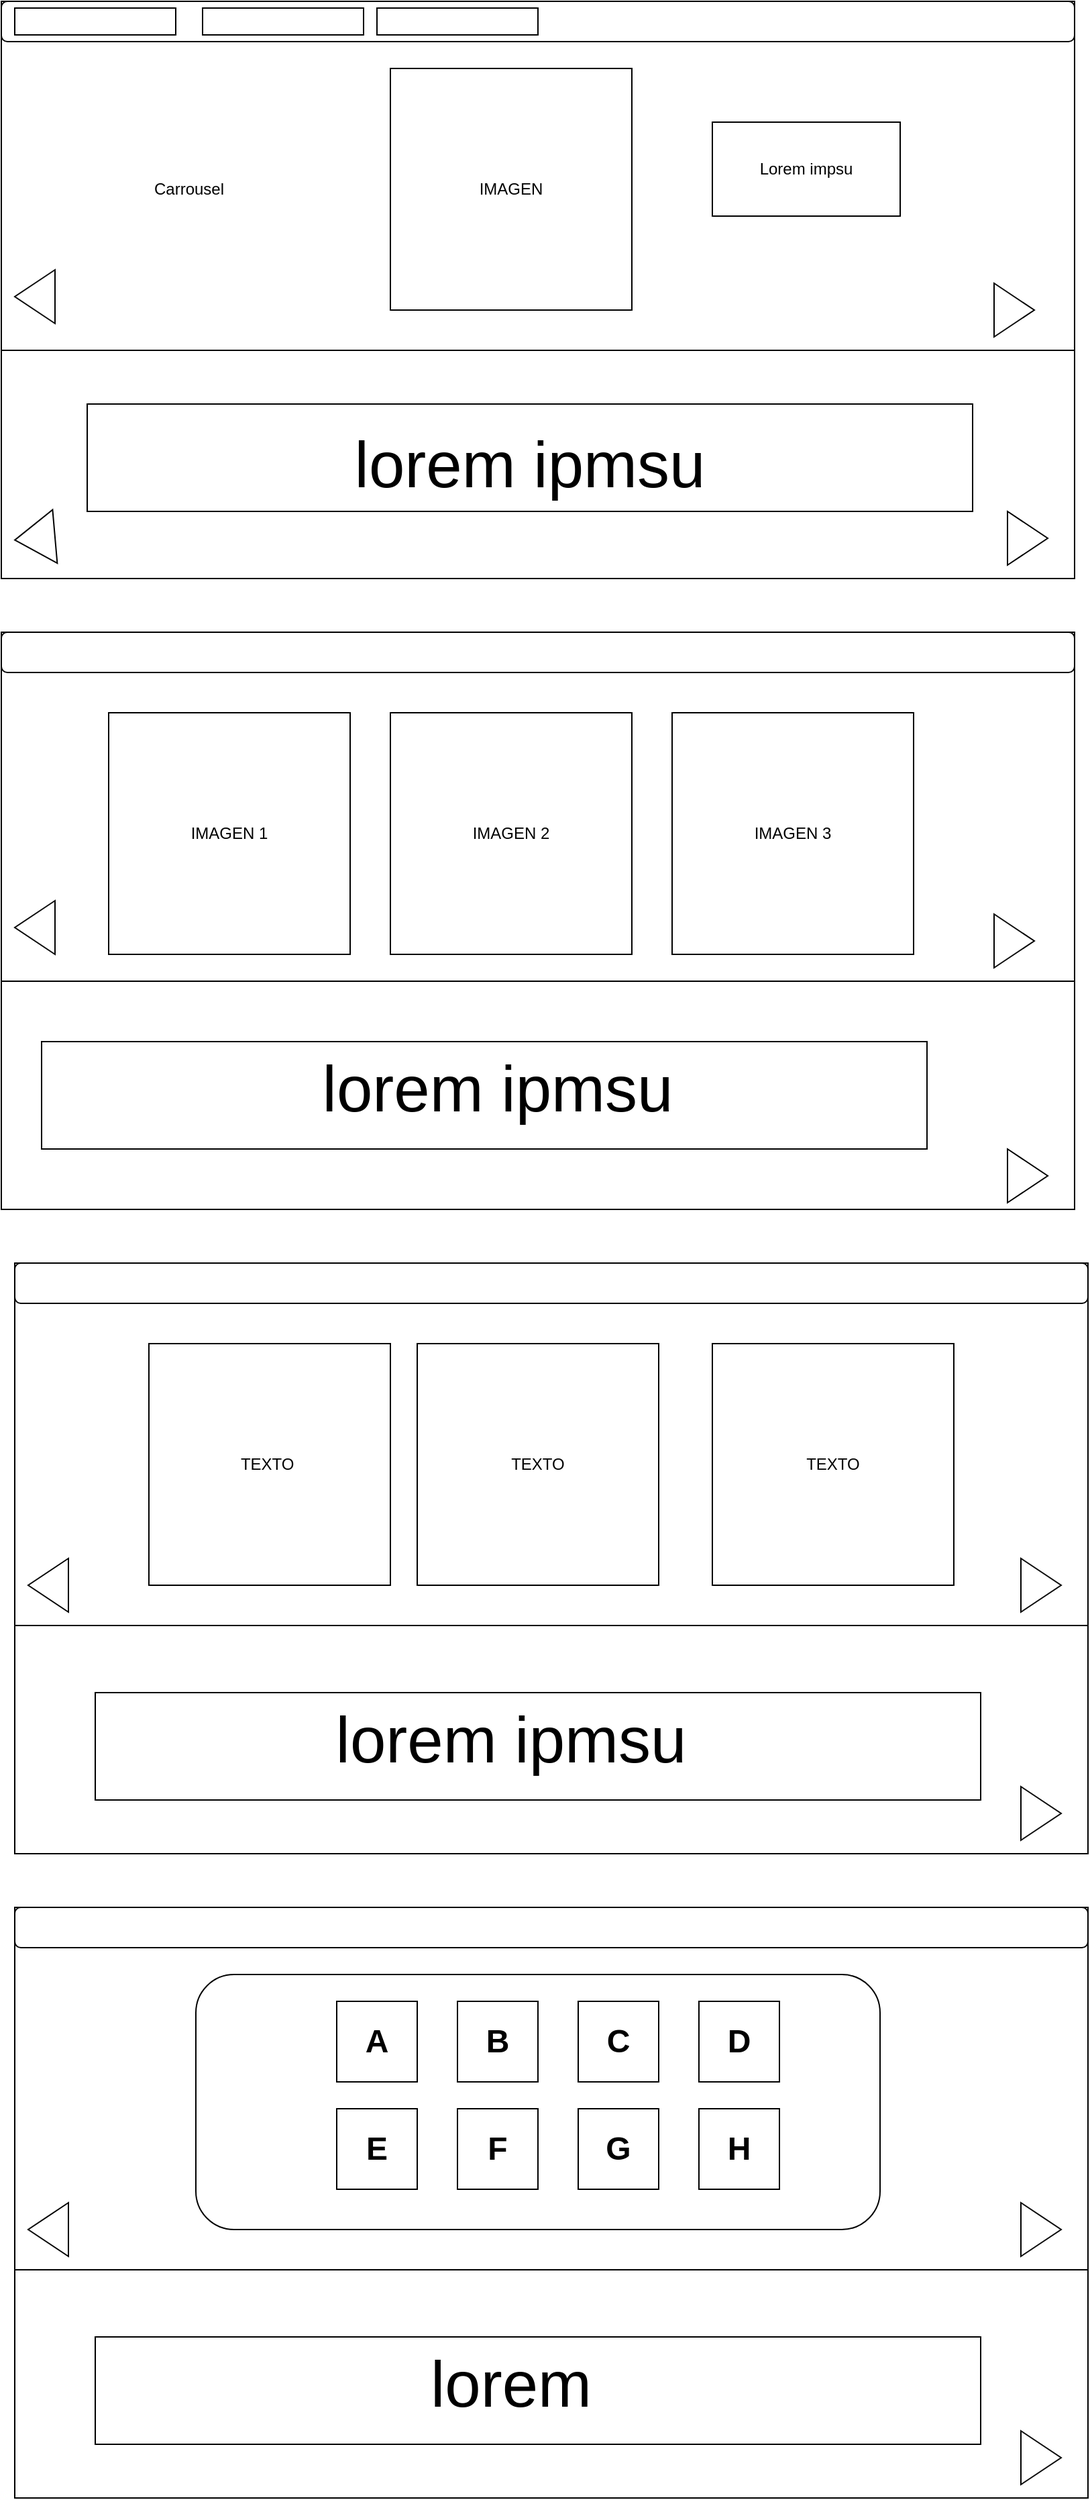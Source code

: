 <mxfile version="14.4.9" type="github">
  <diagram id="xuJIO958Ryjux1ikMJo8" name="Page-1">
    <mxGraphModel dx="838" dy="461" grid="1" gridSize="10" guides="1" tooltips="1" connect="1" arrows="1" fold="1" page="1" pageScale="1" pageWidth="827" pageHeight="1169" math="0" shadow="0">
      <root>
        <mxCell id="0" />
        <mxCell id="1" parent="0" />
        <mxCell id="S2LIVZzwo_UnRUKu48qw-1" value="" style="rounded=0;whiteSpace=wrap;html=1;" parent="1" vertex="1">
          <mxGeometry x="20" y="20" width="800" height="430" as="geometry" />
        </mxCell>
        <mxCell id="S2LIVZzwo_UnRUKu48qw-2" value="" style="rounded=1;whiteSpace=wrap;html=1;" parent="1" vertex="1">
          <mxGeometry x="20" y="20" width="800" height="30" as="geometry" />
        </mxCell>
        <mxCell id="S2LIVZzwo_UnRUKu48qw-3" value="" style="rounded=0;whiteSpace=wrap;html=1;" parent="1" vertex="1">
          <mxGeometry x="20" y="280" width="800" height="170" as="geometry" />
        </mxCell>
        <mxCell id="S2LIVZzwo_UnRUKu48qw-4" value="IMAGEN" style="whiteSpace=wrap;html=1;aspect=fixed;" parent="1" vertex="1">
          <mxGeometry x="310" y="70" width="180" height="180" as="geometry" />
        </mxCell>
        <mxCell id="S2LIVZzwo_UnRUKu48qw-5" value="" style="triangle;whiteSpace=wrap;html=1;" parent="1" vertex="1">
          <mxGeometry x="760" y="230" width="30" height="40" as="geometry" />
        </mxCell>
        <mxCell id="S2LIVZzwo_UnRUKu48qw-6" value="" style="triangle;whiteSpace=wrap;html=1;rotation=-180;" parent="1" vertex="1">
          <mxGeometry x="30" y="220" width="30" height="40" as="geometry" />
        </mxCell>
        <mxCell id="S2LIVZzwo_UnRUKu48qw-7" value="" style="rounded=0;whiteSpace=wrap;html=1;" parent="1" vertex="1">
          <mxGeometry x="20" y="490" width="800" height="430" as="geometry" />
        </mxCell>
        <mxCell id="S2LIVZzwo_UnRUKu48qw-8" value="" style="rounded=1;whiteSpace=wrap;html=1;" parent="1" vertex="1">
          <mxGeometry x="20" y="490" width="800" height="30" as="geometry" />
        </mxCell>
        <mxCell id="S2LIVZzwo_UnRUKu48qw-9" value="" style="rounded=0;whiteSpace=wrap;html=1;" parent="1" vertex="1">
          <mxGeometry x="20" y="750" width="800" height="170" as="geometry" />
        </mxCell>
        <mxCell id="S2LIVZzwo_UnRUKu48qw-10" value="IMAGEN 1" style="whiteSpace=wrap;html=1;aspect=fixed;" parent="1" vertex="1">
          <mxGeometry x="100" y="550" width="180" height="180" as="geometry" />
        </mxCell>
        <mxCell id="S2LIVZzwo_UnRUKu48qw-11" value="" style="triangle;whiteSpace=wrap;html=1;" parent="1" vertex="1">
          <mxGeometry x="760" y="700" width="30" height="40" as="geometry" />
        </mxCell>
        <mxCell id="S2LIVZzwo_UnRUKu48qw-12" value="" style="triangle;whiteSpace=wrap;html=1;rotation=-180;" parent="1" vertex="1">
          <mxGeometry x="30" y="690" width="30" height="40" as="geometry" />
        </mxCell>
        <mxCell id="S2LIVZzwo_UnRUKu48qw-13" value="" style="triangle;whiteSpace=wrap;html=1;" parent="1" vertex="1">
          <mxGeometry x="770" y="400" width="30" height="40" as="geometry" />
        </mxCell>
        <mxCell id="S2LIVZzwo_UnRUKu48qw-14" value="IMAGEN 2" style="whiteSpace=wrap;html=1;aspect=fixed;" parent="1" vertex="1">
          <mxGeometry x="310" y="550" width="180" height="180" as="geometry" />
        </mxCell>
        <mxCell id="S2LIVZzwo_UnRUKu48qw-15" value="IMAGEN 3" style="whiteSpace=wrap;html=1;aspect=fixed;" parent="1" vertex="1">
          <mxGeometry x="520" y="550" width="180" height="180" as="geometry" />
        </mxCell>
        <mxCell id="S2LIVZzwo_UnRUKu48qw-16" value="" style="rounded=0;whiteSpace=wrap;html=1;" parent="1" vertex="1">
          <mxGeometry x="84" y="320" width="660" height="80" as="geometry" />
        </mxCell>
        <mxCell id="S2LIVZzwo_UnRUKu48qw-17" value="&lt;font style=&quot;font-size: 48px&quot;&gt;lorem ipmsu&lt;/font&gt;" style="text;html=1;strokeColor=none;fillColor=none;align=center;verticalAlign=middle;whiteSpace=wrap;rounded=0;" parent="1" vertex="1">
          <mxGeometry x="194" y="355" width="440" height="20" as="geometry" />
        </mxCell>
        <mxCell id="S2LIVZzwo_UnRUKu48qw-19" value="" style="rounded=0;whiteSpace=wrap;html=1;" parent="1" vertex="1">
          <mxGeometry x="50" y="795" width="660" height="80" as="geometry" />
        </mxCell>
        <mxCell id="S2LIVZzwo_UnRUKu48qw-20" value="&lt;font style=&quot;font-size: 48px&quot;&gt;lorem ipmsu&lt;/font&gt;" style="text;html=1;strokeColor=none;fillColor=none;align=center;verticalAlign=middle;whiteSpace=wrap;rounded=0;" parent="1" vertex="1">
          <mxGeometry x="170" y="820" width="440" height="20" as="geometry" />
        </mxCell>
        <mxCell id="S2LIVZzwo_UnRUKu48qw-21" value="Lorem impsu" style="rounded=0;whiteSpace=wrap;html=1;" parent="1" vertex="1">
          <mxGeometry x="550" y="110" width="140" height="70" as="geometry" />
        </mxCell>
        <mxCell id="S2LIVZzwo_UnRUKu48qw-22" value="" style="rounded=0;whiteSpace=wrap;html=1;" parent="1" vertex="1">
          <mxGeometry x="30" y="25" width="120" height="20" as="geometry" />
        </mxCell>
        <mxCell id="S2LIVZzwo_UnRUKu48qw-23" value="" style="rounded=0;whiteSpace=wrap;html=1;" parent="1" vertex="1">
          <mxGeometry x="170" y="25" width="120" height="20" as="geometry" />
        </mxCell>
        <mxCell id="S2LIVZzwo_UnRUKu48qw-24" value="" style="rounded=0;whiteSpace=wrap;html=1;" parent="1" vertex="1">
          <mxGeometry x="300" y="25" width="120" height="20" as="geometry" />
        </mxCell>
        <mxCell id="S2LIVZzwo_UnRUKu48qw-28" value="Carrousel" style="text;html=1;strokeColor=none;fillColor=none;align=center;verticalAlign=middle;whiteSpace=wrap;rounded=0;" parent="1" vertex="1">
          <mxGeometry x="140" y="150" width="40" height="20" as="geometry" />
        </mxCell>
        <mxCell id="S2LIVZzwo_UnRUKu48qw-30" value="" style="triangle;whiteSpace=wrap;html=1;rotation=-185;" parent="1" vertex="1">
          <mxGeometry x="30" y="400" width="30" height="40" as="geometry" />
        </mxCell>
        <mxCell id="S2LIVZzwo_UnRUKu48qw-31" value="" style="rounded=0;whiteSpace=wrap;html=1;" parent="1" vertex="1">
          <mxGeometry x="30" y="960" width="800" height="430" as="geometry" />
        </mxCell>
        <mxCell id="S2LIVZzwo_UnRUKu48qw-32" value="" style="rounded=1;whiteSpace=wrap;html=1;" parent="1" vertex="1">
          <mxGeometry x="30" y="960" width="800" height="30" as="geometry" />
        </mxCell>
        <mxCell id="S2LIVZzwo_UnRUKu48qw-33" value="" style="rounded=0;whiteSpace=wrap;html=1;" parent="1" vertex="1">
          <mxGeometry x="30" y="1230" width="800" height="170" as="geometry" />
        </mxCell>
        <mxCell id="S2LIVZzwo_UnRUKu48qw-34" value="TEXTO&amp;nbsp;" style="whiteSpace=wrap;html=1;aspect=fixed;" parent="1" vertex="1">
          <mxGeometry x="130" y="1020" width="180" height="180" as="geometry" />
        </mxCell>
        <mxCell id="S2LIVZzwo_UnRUKu48qw-35" value="" style="triangle;whiteSpace=wrap;html=1;" parent="1" vertex="1">
          <mxGeometry x="770" y="875" width="30" height="40" as="geometry" />
        </mxCell>
        <mxCell id="S2LIVZzwo_UnRUKu48qw-36" value="" style="triangle;whiteSpace=wrap;html=1;rotation=-180;" parent="1" vertex="1">
          <mxGeometry x="40" y="1180" width="30" height="40" as="geometry" />
        </mxCell>
        <mxCell id="S2LIVZzwo_UnRUKu48qw-37" value="TEXTO" style="whiteSpace=wrap;html=1;aspect=fixed;" parent="1" vertex="1">
          <mxGeometry x="330" y="1020" width="180" height="180" as="geometry" />
        </mxCell>
        <mxCell id="S2LIVZzwo_UnRUKu48qw-38" value="TEXTO" style="whiteSpace=wrap;html=1;aspect=fixed;" parent="1" vertex="1">
          <mxGeometry x="550" y="1020" width="180" height="180" as="geometry" />
        </mxCell>
        <mxCell id="S2LIVZzwo_UnRUKu48qw-39" value="" style="rounded=0;whiteSpace=wrap;html=1;" parent="1" vertex="1">
          <mxGeometry x="90" y="1280" width="660" height="80" as="geometry" />
        </mxCell>
        <mxCell id="S2LIVZzwo_UnRUKu48qw-40" value="&lt;font style=&quot;font-size: 48px&quot;&gt;lorem ipmsu&lt;/font&gt;" style="text;html=1;strokeColor=none;fillColor=none;align=center;verticalAlign=middle;whiteSpace=wrap;rounded=0;" parent="1" vertex="1">
          <mxGeometry x="180" y="1305" width="440" height="20" as="geometry" />
        </mxCell>
        <mxCell id="0_nYihus1_vxjd3bpI1l-2" value="" style="triangle;whiteSpace=wrap;html=1;" parent="1" vertex="1">
          <mxGeometry x="780" y="1350" width="30" height="40" as="geometry" />
        </mxCell>
        <mxCell id="0_nYihus1_vxjd3bpI1l-3" value="" style="triangle;whiteSpace=wrap;html=1;" parent="1" vertex="1">
          <mxGeometry x="780" y="1180" width="30" height="40" as="geometry" />
        </mxCell>
        <mxCell id="VqUjyCEhlIdPytR_7i3A-1" value="" style="rounded=0;whiteSpace=wrap;html=1;" vertex="1" parent="1">
          <mxGeometry x="30" y="1440" width="800" height="430" as="geometry" />
        </mxCell>
        <mxCell id="VqUjyCEhlIdPytR_7i3A-2" value="" style="rounded=1;whiteSpace=wrap;html=1;" vertex="1" parent="1">
          <mxGeometry x="30" y="1440" width="800" height="30" as="geometry" />
        </mxCell>
        <mxCell id="VqUjyCEhlIdPytR_7i3A-3" value="" style="rounded=0;whiteSpace=wrap;html=1;" vertex="1" parent="1">
          <mxGeometry x="30" y="1710" width="800" height="170" as="geometry" />
        </mxCell>
        <mxCell id="VqUjyCEhlIdPytR_7i3A-5" value="" style="triangle;whiteSpace=wrap;html=1;rotation=-180;" vertex="1" parent="1">
          <mxGeometry x="40" y="1660" width="30" height="40" as="geometry" />
        </mxCell>
        <mxCell id="VqUjyCEhlIdPytR_7i3A-8" value="" style="rounded=0;whiteSpace=wrap;html=1;" vertex="1" parent="1">
          <mxGeometry x="90" y="1760" width="660" height="80" as="geometry" />
        </mxCell>
        <mxCell id="VqUjyCEhlIdPytR_7i3A-9" value="&lt;font style=&quot;font-size: 48px&quot;&gt;lorem&lt;/font&gt;" style="text;html=1;strokeColor=none;fillColor=none;align=center;verticalAlign=middle;whiteSpace=wrap;rounded=0;" vertex="1" parent="1">
          <mxGeometry x="180" y="1785" width="440" height="20" as="geometry" />
        </mxCell>
        <mxCell id="VqUjyCEhlIdPytR_7i3A-10" value="" style="triangle;whiteSpace=wrap;html=1;" vertex="1" parent="1">
          <mxGeometry x="780" y="1830" width="30" height="40" as="geometry" />
        </mxCell>
        <mxCell id="VqUjyCEhlIdPytR_7i3A-11" value="" style="triangle;whiteSpace=wrap;html=1;" vertex="1" parent="1">
          <mxGeometry x="780" y="1660" width="30" height="40" as="geometry" />
        </mxCell>
        <mxCell id="VqUjyCEhlIdPytR_7i3A-19" value="" style="rounded=1;whiteSpace=wrap;html=1;border=1" vertex="1" parent="1">
          <mxGeometry x="165" y="1490" width="510" height="190" as="geometry" />
        </mxCell>
        <mxCell id="VqUjyCEhlIdPytR_7i3A-14" value="&lt;font style=&quot;font-size: 24px&quot;&gt;&lt;b&gt;D&lt;/b&gt;&lt;/font&gt;" style="whiteSpace=wrap;html=1;aspect=fixed;" vertex="1" parent="1">
          <mxGeometry x="540" y="1510" width="60" height="60" as="geometry" />
        </mxCell>
        <mxCell id="VqUjyCEhlIdPytR_7i3A-13" value="&lt;font style=&quot;font-size: 24px&quot;&gt;&lt;b&gt;C&lt;/b&gt;&lt;/font&gt;" style="whiteSpace=wrap;html=1;aspect=fixed;" vertex="1" parent="1">
          <mxGeometry x="450" y="1510" width="60" height="60" as="geometry" />
        </mxCell>
        <mxCell id="VqUjyCEhlIdPytR_7i3A-12" value="&lt;font style=&quot;font-size: 24px&quot;&gt;&lt;b&gt;B&lt;/b&gt;&lt;/font&gt;" style="whiteSpace=wrap;html=1;aspect=fixed;" vertex="1" parent="1">
          <mxGeometry x="360" y="1510" width="60" height="60" as="geometry" />
        </mxCell>
        <mxCell id="VqUjyCEhlIdPytR_7i3A-6" value="&lt;font style=&quot;font-size: 24px&quot;&gt;&lt;b&gt;A&lt;/b&gt;&lt;/font&gt;" style="whiteSpace=wrap;html=1;aspect=fixed;" vertex="1" parent="1">
          <mxGeometry x="270" y="1510" width="60" height="60" as="geometry" />
        </mxCell>
        <mxCell id="VqUjyCEhlIdPytR_7i3A-18" value="&lt;font style=&quot;font-size: 24px&quot;&gt;&lt;b&gt;H&lt;/b&gt;&lt;/font&gt;" style="whiteSpace=wrap;html=1;aspect=fixed;" vertex="1" parent="1">
          <mxGeometry x="540" y="1590" width="60" height="60" as="geometry" />
        </mxCell>
        <mxCell id="VqUjyCEhlIdPytR_7i3A-17" value="&lt;font style=&quot;font-size: 24px&quot;&gt;&lt;b&gt;G&lt;/b&gt;&lt;/font&gt;" style="whiteSpace=wrap;html=1;aspect=fixed;" vertex="1" parent="1">
          <mxGeometry x="450" y="1590" width="60" height="60" as="geometry" />
        </mxCell>
        <mxCell id="VqUjyCEhlIdPytR_7i3A-16" value="&lt;font style=&quot;font-size: 24px&quot;&gt;&lt;b&gt;F&lt;/b&gt;&lt;/font&gt;" style="whiteSpace=wrap;html=1;aspect=fixed;" vertex="1" parent="1">
          <mxGeometry x="360" y="1590" width="60" height="60" as="geometry" />
        </mxCell>
        <mxCell id="VqUjyCEhlIdPytR_7i3A-15" value="&lt;font style=&quot;font-size: 24px&quot;&gt;&lt;b&gt;E&lt;/b&gt;&lt;/font&gt;" style="whiteSpace=wrap;html=1;aspect=fixed;" vertex="1" parent="1">
          <mxGeometry x="270" y="1590" width="60" height="60" as="geometry" />
        </mxCell>
      </root>
    </mxGraphModel>
  </diagram>
</mxfile>
